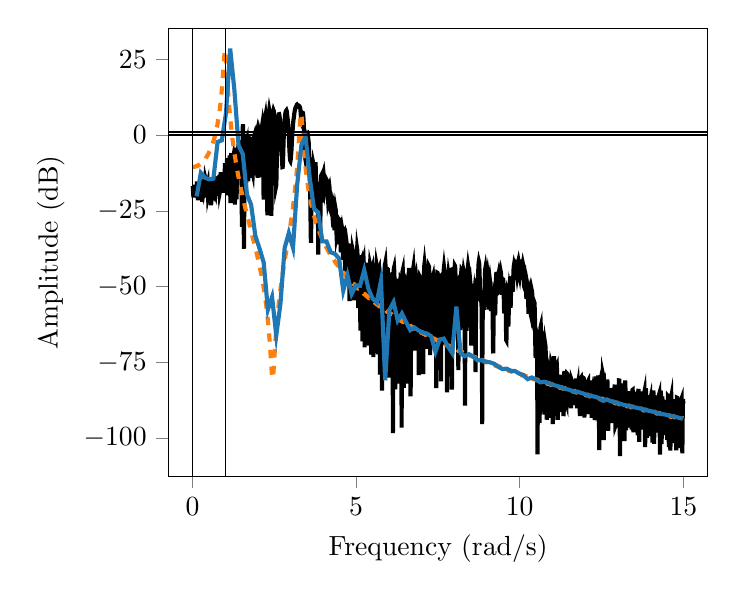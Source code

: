 % This file was created by matplotlib2tikz v0.6.13.
\begin{tikzpicture}

\definecolor{color1}{rgb}{0.122,0.467,0.706}
\definecolor{color0}{rgb}{1,0.498,0.055}

\begin{axis}[
xlabel={Frequency (rad/s)},
ylabel={Amplitude (dB)},
xmin=-0.742, xmax=15.748,
ymin=-112.64, ymax=35.212,
xtick={-5,0,5,10,15,20},
ytick={-125,-100,-75,-50,-25,0,25,50},
minor xtick={},
minor ytick={},
tick align=outside,
tick pos=left,
x grid style={white!69.02!black},
y grid style={white!69.02!black}
]
\addplot [line width=1.5pt, black, forget plot]
table {%
0.007 -16.81
0.014 -17.573
0.022 -19.271
0.029 -20.592
0.036 -19.576
0.043 -18.875
0.05 -18.331
0.058 -17.654
0.065 -16.41
0.072 -17.485
0.079 -17.488
0.086 -18.86
0.094 -18.866
0.101 -18.736
0.108 -20.214
0.115 -19.125
0.122 -17.834
0.13 -17.03
0.137 -15.356
0.144 -16.634
0.151 -18.755
0.158 -19.928
0.166 -21.515
0.173 -20.684
0.18 -17.365
0.187 -16.166
0.194 -16.052
0.202 -15.874
0.209 -17.056
0.216 -18.949
0.223 -19.25
0.23 -19.601
0.237 -20.481
0.245 -19.64
0.252 -17.48
0.259 -16.056
0.266 -15.758
0.273 -15.879
0.281 -17.414
0.288 -20.125
0.295 -22.025
0.302 -21.527
0.309 -20.136
0.317 -19.132
0.324 -17.85
0.331 -16.496
0.338 -16.112
0.345 -17.166
0.353 -18.02
0.36 -17.576
0.367 -16.986
0.374 -17.09
0.381 -17.165
0.389 -15.808
0.396 -14.419
0.403 -14.736
0.41 -16.195
0.417 -17.431
0.425 -18.496
0.432 -19.927
0.439 -20.585
0.446 -18.855
0.453 -16.395
0.461 -16.039
0.468 -18.138
0.475 -19.901
0.482 -19.515
0.489 -19.47
0.497 -21.019
0.504 -22.47
0.511 -21.027
0.518 -18.143
0.525 -17.022
0.533 -17.911
0.54 -18.666
0.547 -18.579
0.554 -19.349
0.561 -21.523
0.569 -23.217
0.576 -21.773
0.583 -18.372
0.59 -16.071
0.597 -16.183
0.605 -18.123
0.612 -19.651
0.619 -19.963
0.626 -19.695
0.633 -19.537
0.641 -19.713
0.648 -19.154
0.655 -17.423
0.662 -15.82
0.669 -15.399
0.677 -16.267
0.684 -17.93
0.691 -19.319
0.698 -19.56
0.705 -18.598
0.712 -17.048
0.72 -15.62
0.727 -14.758
0.734 -14.678
0.741 -15.775
0.748 -17.71
0.756 -19.03
0.763 -18.921
0.77 -17.712
0.777 -15.995
0.784 -14.596
0.792 -13.959
0.799 -13.891
0.806 -14.233
0.813 -14.777
0.82 -15.574
0.828 -17.173
0.835 -18.932
0.842 -18.556
0.849 -15.879
0.856 -13.311
0.864 -12.295
0.871 -13.128
0.878 -14.896
0.885 -16.017
0.892 -16.042
0.9 -15.714
0.907 -15.53
0.914 -15.475
0.921 -15.153
0.928 -14.401
0.936 -13.833
0.943 -13.592
0.95 -13.355
0.957 -13.995
0.964 -16.307
0.972 -19.07
0.979 -17.453
0.986 -12.089
0.993 -9.277
1.0 -11.755
1.008 -17.307
1.015 -14.966
1.022 -11.894
1.029 -11.672
1.036 -14.569
1.044 -17.625
1.051 -11.83
1.058 -7.583
1.065 -8.546
1.072 -13.945
1.08 -19.872
1.087 -15.069
1.094 -9.448
1.101 -8.569
1.108 -11.191
1.116 -16.149
1.123 -16.956
1.13 -9.906
1.137 -6.769
1.144 -9.09
1.151 -15.094
1.159 -22.467
1.166 -21.296
1.173 -12.202
1.18 -7.088
1.187 -5.978
1.195 -9.478
1.202 -17.114
1.209 -17.96
1.216 -12.173
1.223 -8.91
1.231 -8.398
1.238 -10.425
1.245 -15.202
1.252 -18.125
1.259 -11.54
1.267 -6.179
1.274 -5.552
1.281 -9.206
1.288 -16.026
1.295 -22.955
1.303 -20.145
1.31 -10.419
1.317 -4.879
1.324 -4.232
1.331 -7.584
1.339 -14.166
1.346 -21.181
1.353 -18.206
1.36 -11.93
1.367 -7.766
1.375 -5.326
1.382 -4.926
1.389 -7.565
1.396 -12.497
1.403 -12.108
1.411 -9.096
1.418 -9.458
1.425 -10.708
1.432 -9.095
1.439 -6.765
1.447 -6.808
1.454 -7.747
1.461 -4.622
1.468 -1.739
1.475 -3.169
1.483 -7.518
1.49 -9.938
1.497 -12.677
1.504 -20.829
1.511 -30.264
1.519 -22.262
1.526 -8.5
1.533 0.119
1.54 3.561
1.547 1.996
1.555 -4.982
1.562 -17.995
1.569 -32.83
1.576 -37.512
1.583 -17.701
1.591 -5.606
1.598 -0.169
1.605 0.341
1.612 -2.741
1.619 -8.088
1.626 -14.85
1.634 -19.001
1.641 -15.583
1.648 -9.684
1.655 -4.786
1.662 -2.278
1.67 -1.904
1.677 -3.013
1.684 -5.815
1.691 -10.708
1.698 -15.171
1.706 -14.626
1.713 -11.664
1.72 -8.021
1.727 -3.921
1.734 -1.026
1.742 -1.108
1.749 -4.662
1.756 -10.279
1.763 -14.081
1.77 -13.515
1.778 -10.237
1.785 -7.455
1.792 -5.158
1.799 -2.767
1.806 -1.538
1.814 -2.435
1.821 -5.381
1.828 -9.284
1.835 -12.298
1.842 -12.648
1.85 -10.741
1.857 -7.536
1.864 -3.597
1.871 -0.867
1.878 -0.614
1.886 -2.45
1.893 -5.157
1.9 -8.281
1.907 -11.734
1.914 -13.276
1.922 -10.764
1.929 -6.417
1.936 -3.061
1.943 -1.238
1.95 -0.128
1.958 0.283
1.965 -1.069
1.972 -4.646
1.979 -9.48
1.986 -13.393
1.994 -14.076
2.001 -10.482
2.008 -5.682
2.015 -2.444
2.022 -0.861
2.03 0.125
2.037 0.78
2.044 0.4
2.051 -1.233
2.058 -3.508
2.065 -6.283
2.073 -10.202
2.08 -13.913
2.087 -12.867
2.094 -8.492
2.101 -4.059
2.109 -0.613
2.116 1.414
2.123 2.394
2.13 3.143
2.137 3.659
2.145 2.876
2.152 -0.105
2.159 -5.516
2.166 -12.785
2.173 -20.32
2.181 -21.26
2.188 -12.416
2.195 -5.158
2.202 -0.76
2.209 2.115
2.217 4.377
2.224 5.95
2.231 6.363
2.238 5.529
2.245 3.952
2.253 2.268
2.26 0.284
2.267 -3.239
2.274 -9.831
2.281 -21.302
2.289 -26.463
2.296 -15.297
2.303 -7.569
2.31 -2.226
2.317 1.621
2.325 4.362
2.332 6.335
2.339 7.687
2.346 8.26
2.353 7.855
2.361 6.625
2.368 4.995
2.375 3.078
2.382 0.421
2.389 -3.573
2.397 -9.452
2.404 -18.316
2.411 -26.637
2.418 -17.406
2.425 -9.046
2.433 -3.973
2.44 -0.42
2.447 2.512
2.454 4.947
2.461 6.726
2.469 7.784
2.476 8.148
2.483 7.951
2.49 7.443
2.497 6.735
2.504 5.613
2.512 3.794
2.519 1.373
2.526 -1.262
2.533 -4.133
2.54 -7.876
2.548 -12.777
2.555 -16.882
2.562 -16.511
2.569 -13.015
2.576 -9.035
2.584 -5.081
2.591 -1.373
2.598 1.66
2.605 3.671
2.612 4.665
2.62 5.114
2.627 5.618
2.634 6.314
2.641 6.834
2.648 6.853
2.656 6.46
2.663 5.966
2.67 5.501
2.677 4.89
2.684 3.893
2.692 2.441
2.699 0.604
2.706 -1.436
2.713 -3.378
2.72 -5.005
2.728 -6.441
2.735 -7.956
2.742 -9.52
2.749 -10.602
2.756 -10.581
2.764 -9.299
2.771 -7.076
2.778 -4.436
2.785 -1.851
2.792 0.384
2.8 2.133
2.807 3.392
2.814 4.336
2.821 5.229
2.828 6.158
2.836 6.96
2.843 7.442
2.85 7.644
2.857 7.805
2.864 8.031
2.872 8.147
2.879 7.926
2.886 7.368
2.893 6.668
2.9 5.976
2.908 5.293
2.915 4.557
2.922 3.73
2.929 2.748
2.936 1.463
2.944 -0.225
2.951 -2.155
2.958 -3.969
2.965 -5.465
2.972 -6.701
2.979 -7.724
2.987 -8.399
2.994 -8.543
3.001 -8.147
3.008 -7.39
3.015 -6.448
3.023 -5.344
3.03 -4.025
3.037 -2.522
3.044 -1.005
3.051 0.323
3.059 1.431
3.066 2.468
3.073 3.51
3.08 4.421
3.087 5.071
3.095 5.57
3.102 6.136
3.109 6.797
3.116 7.409
3.123 7.869
3.131 8.22
3.138 8.547
3.145 8.862
3.152 9.1
3.159 9.223
3.167 9.305
3.174 9.466
3.181 9.725
3.188 9.963
3.195 10.035
3.203 9.929
3.21 9.789
3.217 9.756
3.224 9.8
3.231 9.755
3.239 9.587
3.246 9.462
3.253 9.491
3.26 9.565
3.267 9.508
3.275 9.324
3.282 9.14
3.289 8.953
3.296 8.549
3.303 7.707
3.311 6.447
3.318 5.082
3.325 4.109
3.332 3.923
3.339 4.483
3.347 5.372
3.354 6.229
3.361 6.909
3.368 7.313
3.375 7.269
3.383 6.67
3.39 5.634
3.397 4.346
3.404 2.801
3.411 0.85
3.418 -1.485
3.426 -3.899
3.433 -5.98
3.44 -7.359
3.447 -7.794
3.454 -7.279
3.462 -5.942
3.469 -4.056
3.476 -2.159
3.483 -0.783
3.49 -0.041
3.498 0.351
3.505 0.606
3.512 0.656
3.519 0.395
3.526 -0.174
3.534 -0.908
3.541 -1.526
3.548 -2.026
3.555 -3.079
3.562 -5.542
3.57 -9.453
3.577 -13.116
3.584 -14.717
3.591 -16.005
3.598 -19.406
3.606 -25.575
3.613 -32.792
3.62 -35.598
3.627 -31.036
3.634 -24.608
3.642 -20.413
3.649 -19.229
3.656 -20.398
3.663 -21.085
3.67 -17.797
3.678 -13.262
3.685 -10.389
3.692 -9.444
3.699 -9.809
3.706 -10.663
3.714 -11.468
3.721 -12.356
3.728 -13.434
3.735 -13.716
3.742 -12.142
3.75 -9.932
3.757 -8.98
3.764 -10.11
3.771 -13.322
3.778 -17.989
3.786 -22.112
3.793 -22.452
3.8 -19.614
3.807 -16.777
3.814 -15.435
3.822 -16.144
3.829 -19.505
3.836 -26.776
3.843 -39.451
3.85 -34.673
3.858 -24.25
3.865 -19.099
3.872 -17.335
3.879 -18.147
3.886 -21.333
3.893 -27.292
3.901 -34.104
3.908 -28.844
3.915 -20.576
3.922 -15.673
3.929 -13.453
3.937 -13.281
3.944 -14.857
3.951 -17.852
3.958 -21.135
3.965 -22.304
3.973 -20.354
3.98 -17.134
3.987 -14.316
3.994 -12.651
4.001 -12.383
4.009 -13.396
4.016 -15.23
4.023 -16.977
4.03 -17.565
4.037 -16.893
4.045 -15.867
4.052 -15.204
4.059 -15.122
4.066 -15.563
4.073 -16.305
4.081 -16.99
4.088 -17.201
4.095 -16.697
4.102 -15.751
4.109 -15.06
4.117 -15.232
4.124 -16.447
4.131 -18.422
4.138 -20.502
4.145 -21.721
4.153 -21.298
4.16 -19.662
4.167 -17.976
4.174 -16.927
4.181 -16.701
4.189 -17.418
4.196 -19.25
4.203 -22.051
4.21 -24.545
4.217 -24.773
4.225 -23.114
4.232 -21.41
4.239 -20.532
4.246 -20.623
4.253 -21.597
4.261 -23.231
4.268 -25.025
4.275 -26.089
4.282 -25.753
4.289 -24.465
4.297 -23.185
4.304 -22.538
4.311 -22.859
4.318 -24.37
4.325 -27.051
4.332 -30.089
4.34 -31.383
4.347 -29.789
4.354 -27.086
4.361 -25.008
4.368 -24.191
4.376 -24.695
4.383 -26.306
4.39 -28.691
4.397 -31.337
4.404 -33.114
4.412 -32.64
4.419 -30.463
4.426 -28.345
4.433 -27.216
4.44 -27.343
4.448 -28.802
4.455 -31.487
4.462 -34.587
4.469 -36.002
4.476 -34.5
4.484 -31.8
4.491 -29.533
4.498 -28.27
4.505 -28.223
4.512 -29.564
4.52 -32.411
4.527 -36.306
4.534 -38.724
4.541 -37.221
4.548 -34.439
4.556 -32.434
4.563 -31.248
4.57 -30.724
4.577 -31.179
4.584 -33.209
4.592 -37.101
4.599 -41.185
4.606 -40.548
4.613 -36.466
4.62 -33.269
4.628 -31.771
4.635 -31.661
4.642 -32.62
4.649 -34.693
4.656 -38.26
4.664 -43.07
4.671 -44.9
4.678 -41.058
4.685 -37.18
4.692 -35.214
4.7 -34.779
4.707 -35.36
4.714 -36.941
4.721 -40.128
4.728 -45.397
4.736 -49.178
4.743 -44.828
4.75 -39.376
4.757 -36.441
4.764 -35.833
4.772 -36.976
4.779 -39.413
4.786 -43.149
4.793 -48.784
4.8 -54.747
4.807 -50.968
4.815 -43.826
4.822 -39.679
4.829 -38.302
4.836 -39.074
4.843 -41.479
4.851 -45.127
4.858 -49.922
4.865 -54.346
4.872 -51.635
4.879 -44.83
4.887 -39.991
4.894 -37.849
4.901 -38.196
4.908 -40.758
4.915 -45.191
4.923 -50.752
4.93 -54.499
4.937 -51.729
4.944 -45.922
4.951 -41.26
4.959 -38.59
4.966 -37.969
4.973 -39.444
4.98 -43.103
4.987 -48.623
4.995 -53.312
5.002 -52.084
5.009 -47.141
5.016 -42.423
5.023 -39.116
5.031 -37.615
5.038 -38.137
5.045 -40.889
5.052 -46.191
5.059 -53.898
5.067 -57.047
5.074 -50.815
5.081 -45.267
5.088 -41.947
5.095 -40.362
5.103 -40.357
5.11 -42.187
5.117 -46.529
5.124 -54.698
5.131 -64.506
5.139 -56.534
5.146 -48.146
5.153 -43.523
5.16 -41.364
5.167 -41.156
5.175 -42.895
5.182 -47.024
5.189 -54.819
5.196 -68.065
5.203 -61.963
5.211 -50.94
5.218 -45.111
5.225 -42.39
5.232 -41.985
5.239 -43.723
5.246 -47.949
5.254 -55.962
5.261 -70.022
5.268 -63.514
5.275 -52.263
5.282 -46.287
5.29 -43.234
5.297 -42.293
5.304 -43.379
5.311 -46.957
5.318 -54.326
5.326 -67.631
5.333 -63.956
5.34 -52.76
5.347 -46.647
5.354 -43.353
5.362 -42.12
5.369 -42.86
5.376 -45.797
5.383 -51.642
5.39 -62.408
5.398 -69.498
5.405 -56.105
5.412 -48.225
5.419 -44.275
5.426 -42.798
5.434 -43.214
5.441 -45.537
5.448 -50.486
5.455 -60.092
5.462 -72.426
5.47 -59.668
5.477 -50.858
5.484 -46.294
5.491 -44.137
5.498 -43.859
5.506 -45.573
5.513 -49.911
5.52 -58.475
5.527 -73.29
5.534 -63.673
5.542 -52.883
5.549 -47.121
5.556 -44.178
5.563 -43.417
5.57 -44.819
5.578 -48.774
5.585 -56.353
5.592 -68.795
5.599 -65.226
5.606 -54.511
5.614 -48.205
5.621 -44.575
5.628 -43.007
5.635 -43.429
5.642 -45.987
5.65 -51.113
5.657 -60.02
5.664 -72.347
5.671 -62.91
5.678 -52.738
5.685 -47.124
5.693 -44.492
5.7 -44.269
5.707 -46.357
5.714 -51.034
5.721 -59.517
5.729 -79.02
5.736 -77.49
5.743 -59.559
5.75 -52.224
5.757 -49.09
5.765 -48.994
5.772 -51.666
5.779 -57.426
5.786 -68.592
5.793 -84.323
5.801 -62.983
5.808 -52.51
5.815 -47.156
5.822 -45.031
5.829 -45.487
5.837 -48.337
5.844 -53.985
5.851 -64.531
5.858 -76.446
5.865 -59.826
5.873 -50.134
5.88 -44.988
5.887 -42.587
5.894 -42.197
5.901 -43.478
5.909 -46.437
5.916 -51.704
5.923 -61.278
5.93 -73.141
5.937 -60.049
5.945 -50.926
5.952 -46.233
5.959 -44.214
5.966 -44.264
5.973 -46.339
5.981 -50.962
5.988 -59.951
5.995 -79.982
6.002 -67.98
6.009 -56.177
6.017 -51.058
6.024 -49.251
6.031 -49.805
6.038 -52.636
6.045 -58.61
6.053 -71.104
6.06 -77.975
6.067 -60.741
6.074 -52.366
6.081 -47.977
6.089 -45.988
6.096 -45.913
6.103 -47.889
6.11 -52.836
6.117 -64.078
6.125 -98.329
6.132 -61.092
6.139 -50.998
6.146 -46.196
6.153 -44.033
6.16 -43.73
6.168 -45.171
6.175 -48.683
6.182 -55.209
6.189 -67.641
6.196 -83.922
6.204 -64.634
6.211 -55.535
6.218 -50.603
6.225 -48.021
6.232 -47.438
6.24 -48.999
6.247 -53.142
6.254 -60.44
6.261 -66.939
6.268 -60.941
6.276 -54.064
6.283 -50.323
6.29 -49.291
6.297 -50.845
6.304 -55.424
6.312 -64.76
6.319 -82.004
6.326 -68.561
6.333 -57.817
6.34 -52.164
6.348 -49.054
6.355 -47.677
6.362 -47.837
6.369 -49.719
6.376 -54.055
6.384 -63.276
6.391 -96.528
6.398 -66.254
6.405 -53.563
6.412 -47.597
6.42 -44.897
6.427 -44.569
6.434 -46.486
6.441 -51.145
6.448 -60.401
6.456 -83.436
6.463 -70.563
6.47 -58.137
6.477 -52.843
6.484 -50.579
6.492 -50.187
6.499 -51.331
6.506 -54.203
6.513 -59.669
6.52 -69.46
6.528 -72.885
6.535 -60.659
6.542 -52.751
6.549 -48.343
6.556 -46.507
6.564 -47.123
6.571 -50.701
6.578 -59.108
6.585 -81.981
6.592 -66.817
6.599 -53.712
6.607 -47.662
6.614 -44.742
6.621 -43.882
6.628 -44.706
6.635 -47.087
6.643 -51.026
6.65 -56.794
6.657 -65.763
6.664 -86.228
6.671 -80.155
6.679 -63.683
6.686 -56.824
6.693 -54.056
6.7 -54.088
6.707 -56.16
6.715 -58.277
6.722 -56.312
6.729 -51.193
6.736 -46.79
6.743 -44.267
6.751 -43.692
6.758 -45.006
6.765 -48.281
6.772 -53.94
6.779 -62.958
6.787 -71.106
6.794 -63.167
6.801 -55.591
6.808 -51.135
6.815 -48.539
6.823 -47.118
6.83 -46.719
6.837 -47.581
6.844 -50.127
6.851 -54.581
6.859 -59.296
6.866 -58.661
6.873 -54.058
6.88 -50.466
6.887 -48.958
6.895 -49.766
6.902 -53.467
6.909 -61.738
6.916 -79.206
6.923 -69.038
6.931 -57.267
6.938 -51.343
6.945 -48.164
6.952 -46.789
6.959 -46.939
6.967 -48.584
6.974 -51.813
6.981 -56.764
6.988 -62.69
6.995 -63.893
7.003 -58.492
7.01 -53.53
7.017 -50.9
7.024 -50.666
7.031 -53.027
7.039 -59.009
7.046 -73.23
7.053 -78.872
7.06 -59.141
7.067 -50.437
7.074 -45.702
7.082 -43.298
7.089 -42.612
7.096 -43.384
7.103 -45.575
7.11 -49.374
7.118 -55.236
7.125 -63.531
7.132 -69.49
7.139 -64.996
7.146 -60.208
7.154 -58.37
7.161 -59.423
7.168 -63.659
7.175 -70.543
7.182 -68.23
7.19 -58.531
7.197 -51.517
7.204 -47.008
7.211 -44.332
7.218 -43.147
7.226 -43.317
7.233 -44.867
7.24 -48.036
7.247 -53.443
7.254 -62.437
7.262 -72.61
7.269 -64.634
7.276 -56.938
7.283 -53.353
7.29 -52.693
7.298 -54.604
7.305 -59.315
7.312 -66.276
7.319 -65.872
7.326 -57.858
7.334 -51.917
7.341 -48.436
7.348 -46.761
7.355 -46.479
7.362 -47.418
7.37 -49.606
7.377 -53.184
7.384 -57.918
7.391 -61.17
7.398 -58.922
7.406 -54.488
7.413 -51.277
7.42 -49.948
7.427 -50.703
7.434 -54.087
7.442 -61.871
7.449 -83.495
7.456 -72.167
7.463 -57.283
7.47 -50.48
7.478 -46.957
7.485 -45.463
7.492 -45.515
7.499 -46.875
7.506 -49.295
7.513 -52.143
7.521 -53.928
7.528 -53.263
7.535 -50.992
7.542 -48.762
7.549 -47.41
7.557 -47.285
7.564 -48.702
7.571 -52.221
7.578 -59.141
7.585 -74.058
7.593 -81.259
7.6 -62.702
7.607 -55.022
7.614 -51.27
7.621 -49.833
7.629 -50.147
7.636 -51.824
7.643 -53.971
7.65 -54.595
7.657 -52.465
7.665 -49.126
7.672 -46.206
7.679 -44.306
7.686 -43.612
7.693 -44.244
7.701 -46.379
7.708 -50.342
7.715 -56.704
7.722 -65.662
7.729 -69.142
7.737 -62.685
7.744 -57.921
7.751 -56.068
7.758 -56.803
7.765 -60.427
7.773 -68.575
7.78 -84.843
7.787 -71.953
7.794 -59.958
7.801 -53.244
7.809 -49.129
7.816 -46.764
7.823 -45.873
7.83 -46.344
7.837 -47.986
7.845 -50.19
7.852 -51.526
7.859 -50.62
7.866 -48.199
7.873 -45.894
7.881 -44.572
7.888 -44.539
7.895 -45.95
7.902 -49.032
7.909 -54.333
7.917 -63.42
7.924 -83.943
7.931 -82.917
7.938 -66.679
7.945 -60.659
7.953 -58.388
7.96 -58.589
7.967 -60.723
7.974 -63.103
7.981 -61.42
7.988 -55.948
7.996 -50.66
8.003 -46.74
8.01 -44.226
8.017 -43.051
8.024 -43.184
8.032 -44.602
8.039 -47.221
8.046 -50.689
8.053 -53.831
8.06 -54.548
8.068 -52.658
8.075 -50.273
8.082 -48.769
8.089 -48.615
8.096 -50.063
8.104 -53.507
8.111 -59.853
8.118 -71.215
8.125 -77.514
8.132 -65.018
8.14 -57.884
8.147 -54.54
8.154 -53.845
8.161 -55.517
8.168 -59.502
8.176 -64.284
8.183 -63.204
8.19 -56.934
8.197 -51.471
8.204 -47.73
8.212 -45.466
8.219 -44.461
8.226 -44.578
8.233 -45.684
8.24 -47.518
8.248 -49.435
8.255 -50.294
8.262 -49.398
8.269 -47.503
8.276 -45.793
8.284 -44.965
8.291 -45.366
8.298 -47.268
8.305 -51.055
8.312 -57.535
8.32 -69.048
8.327 -89.284
8.334 -72.169
8.341 -63.174
8.348 -59.489
8.356 -58.852
8.363 -60.588
8.37 -63.785
8.377 -64.605
8.384 -59.803
8.392 -53.783
8.399 -49.044
8.406 -45.786
8.413 -43.869
8.42 -43.193
8.427 -43.703
8.435 -45.324
8.442 -47.809
8.449 -50.423
8.456 -51.813
8.463 -51.252
8.471 -49.71
8.478 -48.429
8.485 -48.057
8.492 -48.92
8.499 -51.328
8.507 -55.753
8.514 -62.777
8.521 -69.453
8.528 -64.497
8.535 -57.148
8.543 -52.411
8.55 -49.871
8.557 -49.12
8.564 -49.981
8.571 -52.325
8.579 -55.638
8.586 -58.111
8.593 -57.493
8.6 -54.961
8.607 -52.818
8.615 -51.952
8.622 -52.628
8.629 -55.15
8.636 -60.238
8.643 -69.571
8.651 -78.211
8.658 -66.194
8.665 -57.315
8.672 -52.126
8.679 -49.181
8.687 -47.836
8.694 -47.721
8.701 -48.439
8.708 -49.28
8.715 -49.21
8.723 -47.75
8.73 -45.574
8.737 -43.583
8.744 -42.249
8.751 -41.732
8.759 -42.091
8.766 -43.364
8.773 -45.573
8.78 -48.607
8.787 -51.938
8.795 -54.267
8.802 -54.438
8.809 -53.262
8.816 -52.324
8.823 -52.561
8.831 -54.538
8.838 -59.07
8.845 -68.413
8.852 -95.385
8.859 -74.097
8.866 -61.9
8.874 -56.459
8.881 -54.134
8.888 -53.819
8.895 -54.941
8.902 -56.756
8.91 -57.612
8.917 -55.754
8.924 -52.063
8.931 -48.452
8.938 -45.775
8.946 -44.222
8.953 -43.78
8.96 -44.375
8.967 -45.876
8.974 -47.981
8.982 -49.943
8.989 -50.561
8.996 -49.392
9.003 -47.471
9.01 -45.951
9.018 -45.389
9.025 -45.982
9.032 -47.803
9.039 -50.827
9.046 -54.644
9.054 -57.552
9.061 -56.988
9.068 -53.865
9.075 -50.778
9.082 -48.774
9.09 -48.072
9.097 -48.708
9.104 -50.676
9.111 -53.79
9.118 -57.054
9.126 -58.072
9.133 -56.086
9.14 -53.487
9.147 -51.892
9.154 -51.745
9.162 -53.199
9.169 -56.498
9.176 -62.13
9.183 -70.082
9.19 -72.041
9.198 -64.514
9.205 -58.502
9.212 -55.064
9.219 -53.693
9.226 -54.078
9.234 -55.938
9.241 -58.475
9.248 -59.432
9.255 -56.946
9.262 -52.91
9.27 -49.386
9.277 -46.987
9.284 -45.793
9.291 -45.785
9.298 -46.901
9.306 -48.908
9.313 -51.087
9.32 -52.093
9.327 -51.156
9.334 -49.158
9.341 -47.259
9.349 -46.021
9.356 -45.637
9.363 -46.181
9.37 -47.624
9.377 -49.651
9.385 -51.29
9.392 -51.195
9.399 -49.404
9.406 -47.278
9.413 -45.766
9.421 -45.186
9.428 -45.59
9.435 -46.939
9.442 -49.058
9.449 -51.377
9.457 -52.683
9.464 -52.044
9.471 -50.212
9.478 -48.491
9.485 -47.557
9.493 -47.62
9.5 -48.741
9.507 -50.943
9.514 -54.114
9.521 -57.463
9.529 -58.792
9.536 -56.975
9.543 -54.253
9.55 -52.474
9.557 -52.204
9.565 -53.605
9.572 -56.825
9.579 -61.96
9.586 -67.673
9.593 -67.806
9.601 -62.626
9.608 -58.088
9.615 -55.351
9.622 -54.309
9.629 -54.864
9.637 -56.989
9.644 -60.379
9.651 -63.161
9.658 -61.797
9.665 -57.553
9.673 -53.733
9.68 -51.306
9.687 -50.335
9.694 -50.761
9.701 -52.468
9.709 -55.016
9.716 -56.969
9.723 -56.304
9.73 -53.474
9.737 -50.513
9.745 -48.416
9.752 -47.393
9.759 -47.411
9.766 -48.337
9.773 -49.84
9.78 -51.146
9.788 -51.12
9.795 -49.423
9.802 -47.001
9.809 -44.851
9.816 -43.441
9.824 -42.913
9.831 -43.255
9.838 -44.319
9.845 -45.722
9.852 -46.749
9.86 -46.678
9.867 -45.536
9.874 -44.037
9.881 -42.826
9.888 -42.218
9.896 -42.314
9.903 -43.086
9.91 -44.363
9.917 -45.701
9.924 -46.359
9.932 -45.797
9.939 -44.332
9.946 -42.77
9.953 -41.705
9.96 -41.393
9.968 -41.879
9.975 -43.066
9.982 -44.655
9.989 -46.036
9.996 -46.434
10.004 -45.603
10.011 -44.136
10.018 -42.785
10.025 -41.995
10.032 -41.938
10.04 -42.621
10.047 -43.909
10.054 -45.452
10.061 -46.601
10.068 -46.669
10.076 -45.629
10.083 -44.166
10.09 -42.987
10.097 -42.493
10.104 -42.853
10.112 -44.086
10.119 -46.042
10.126 -48.271
10.133 -49.907
10.14 -50.126
10.148 -49.087
10.155 -47.691
10.162 -46.661
10.169 -46.351
10.176 -46.912
10.184 -48.381
10.191 -50.602
10.198 -52.934
10.205 -54.086
10.212 -53.301
10.22 -51.522
10.227 -50.006
10.234 -49.358
10.241 -49.774
10.248 -51.294
10.255 -53.833
10.263 -56.887
10.27 -58.958
10.277 -58.373
10.284 -55.965
10.291 -53.591
10.299 -52.097
10.306 -51.682
10.313 -52.367
10.32 -54.106
10.327 -56.642
10.335 -59.014
10.342 -59.356
10.349 -57.207
10.356 -54.394
10.363 -52.308
10.371 -51.4
10.378 -51.751
10.385 -53.347
10.392 -56.102
10.399 -59.658
10.407 -62.783
10.414 -63.322
10.421 -61.13
10.428 -58.301
10.435 -56.147
10.443 -55.093
10.45 -55.306
10.457 -56.944
10.464 -60.217
10.471 -65.302
10.479 -71.357
10.486 -73.474
10.493 -69.967
10.5 -66.478
10.507 -64.855
10.515 -65.196
10.522 -67.607
10.529 -72.65
10.536 -82.244
10.543 -105.301
10.551 -90.311
10.558 -78.199
10.565 -72.723
10.572 -70.305
10.579 -70.012
10.587 -71.758
10.594 -76.184
10.601 -85.307
10.608 -94.953
10.615 -80.5
10.623 -70.982
10.63 -65.774
10.637 -63.295
10.644 -62.983
10.651 -64.705
10.659 -68.641
10.666 -75.407
10.673 -85.651
10.68 -88.286
10.687 -79.035
10.694 -72.399
10.702 -68.223
10.709 -65.759
10.716 -64.807
10.723 -65.463
10.73 -68.05
10.738 -73.265
10.745 -82.592
10.752 -92.202
10.759 -82.379
10.766 -74.554
10.774 -70.624
10.781 -69.21
10.788 -69.716
10.795 -71.901
10.802 -75.679
10.81 -81.006
10.817 -87.683
10.824 -93.88
10.831 -93.16
10.838 -86.932
10.846 -81.346
10.853 -77.667
10.86 -75.974
10.867 -76.317
10.874 -78.769
10.882 -82.859
10.889 -85.417
10.896 -83.067
10.903 -79.851
10.91 -78.831
10.918 -80.777
10.925 -86.238
10.932 -93.274
10.939 -89.13
10.946 -81.575
10.954 -77.211
10.961 -75.5
10.968 -75.771
10.975 -77.396
10.982 -79.573
10.99 -81.695
10.997 -84.247
11.004 -88.711
11.011 -95.367
11.018 -92.812
11.026 -83.401
11.033 -77.093
11.04 -73.8
11.047 -72.971
11.054 -74.445
11.062 -78.383
11.069 -85.094
11.076 -92.651
11.083 -92.029
11.09 -87.483
11.098 -84.728
11.105 -82.91
11.112 -80.722
11.119 -78.269
11.126 -76.536
11.134 -76.301
11.141 -78.08
11.148 -82.424
11.155 -89.631
11.162 -93.96
11.169 -88.089
11.177 -82.812
11.184 -80.512
11.191 -80.546
11.198 -81.871
11.205 -82.632
11.213 -81.495
11.22 -79.725
11.227 -79.11
11.234 -80.605
11.241 -84.761
11.249 -90.715
11.256 -90.71
11.263 -84.948
11.27 -81.159
11.277 -80.177
11.285 -81.283
11.292 -82.815
11.299 -82.468
11.306 -80.663
11.313 -79.751
11.321 -81.116
11.328 -85.555
11.335 -92.682
11.342 -92.201
11.349 -84.528
11.357 -79.634
11.364 -77.834
11.371 -78.55
11.378 -81.158
11.385 -84.138
11.393 -85.033
11.4 -84.109
11.407 -83.864
11.414 -85.468
11.421 -88.235
11.429 -88.535
11.436 -84.753
11.443 -80.82
11.45 -78.724
11.457 -78.803
11.465 -81.152
11.472 -85.549
11.479 -89.351
11.486 -87.717
11.493 -84.139
11.501 -82.468
11.508 -83.149
11.515 -85.24
11.522 -85.936
11.529 -83.609
11.537 -81.035
11.544 -80.339
11.551 -82.146
11.558 -86.373
11.565 -90.13
11.573 -87.652
11.58 -83.203
11.587 -80.876
11.594 -81.095
11.601 -83.636
11.608 -87.326
11.616 -88.161
11.623 -84.902
11.63 -81.909
11.637 -81.144
11.644 -82.888
11.652 -86.524
11.659 -88.502
11.666 -85.698
11.673 -82.493
11.68 -81.627
11.688 -83.473
11.695 -87.296
11.702 -89.053
11.709 -85.613
11.716 -81.847
11.724 -80.292
11.731 -81.273
11.738 -84.778
11.745 -89.569
11.752 -90.095
11.76 -85.957
11.767 -82.951
11.774 -82.491
11.781 -84.2
11.788 -86.299
11.796 -85.716
11.803 -83.113
11.81 -81.461
11.817 -82.003
11.824 -85.107
11.832 -90.36
11.839 -92.702
11.846 -87.83
11.853 -82.879
11.86 -80.341
11.868 -80.202
11.875 -82.302
11.882 -86.01
11.889 -88.507
11.896 -87.044
11.904 -84.893
11.911 -84.845
11.918 -87.242
11.925 -89.753
11.932 -87.401
11.94 -82.825
11.947 -80.137
11.954 -80.189
11.961 -83.2
11.968 -89.078
11.976 -93.184
11.983 -88.747
11.99 -84.008
11.997 -82.125
12.004 -82.872
12.012 -85.532
12.019 -87.881
12.026 -86.83
12.033 -84.124
12.04 -82.834
12.047 -84.057
12.055 -87.973
12.062 -92.079
12.069 -89.434
12.076 -84.198
12.083 -81.278
12.091 -81.109
12.098 -83.488
12.105 -87.659
12.112 -90.249
12.119 -88.115
12.127 -85.186
12.134 -84.221
12.141 -85.618
12.148 -88.54
12.155 -89.338
12.163 -85.858
12.17 -82.284
12.177 -80.971
12.184 -82.461
12.191 -87.045
12.199 -93.287
12.206 -92.36
12.213 -86.69
12.22 -83.413
12.227 -82.889
12.235 -84.447
12.242 -86.725
12.249 -87.3
12.256 -85.663
12.263 -84.159
12.271 -84.498
12.278 -87.491
12.285 -92.963
12.292 -94.024
12.299 -87.249
12.307 -81.916
12.314 -79.665
12.321 -80.259
12.328 -83.573
12.335 -88.994
12.343 -92.349
12.35 -90.051
12.357 -87.678
12.364 -87.803
12.371 -89.567
12.379 -89.193
12.386 -85.083
12.393 -81.108
12.4 -79.283
12.407 -80.114
12.415 -84.219
12.422 -93.221
12.429 -103.884
12.436 -92.77
12.443 -85.05
12.451 -81.85
12.458 -81.478
12.465 -82.894
12.472 -84.825
12.479 -85.905
12.487 -86.295
12.494 -87.599
12.501 -91.187
12.508 -96.244
12.515 -93.93
12.522 -86.349
12.53 -81.114
12.537 -78.772
12.544 -79.146
12.551 -82.498
12.558 -89.825
12.566 -100.623
12.573 -95.527
12.58 -87.51
12.587 -84.031
12.594 -83.621
12.602 -84.978
12.609 -86.235
12.616 -85.892
12.623 -85.065
12.63 -85.706
12.638 -88.964
12.645 -94.62
12.652 -95.126
12.659 -88.168
12.666 -82.917
12.674 -80.687
12.681 -81.305
12.688 -84.964
12.695 -92.067
12.702 -97.559
12.71 -91.506
12.717 -85.975
12.724 -83.966
12.731 -84.888
12.738 -87.784
12.746 -89.789
12.753 -87.989
12.76 -85.268
12.767 -84.453
12.774 -86.365
12.782 -91.062
12.789 -94.999
12.796 -91.079
12.803 -85.872
12.81 -83.476
12.818 -84.084
12.825 -87.494
12.832 -91.869
12.839 -91.147
12.846 -86.872
12.854 -84.482
12.861 -85.117
12.868 -88.925
12.875 -94.418
12.882 -93.314
12.89 -87.262
12.897 -83.358
12.904 -82.327
12.911 -84.101
12.918 -88.909
12.926 -95.846
12.933 -95.631
12.94 -89.241
12.947 -85.3
12.954 -84.332
12.961 -85.691
12.969 -88.011
12.976 -88.743
12.983 -87.491
12.99 -86.908
12.997 -88.838
13.005 -93.754
13.012 -96.528
13.019 -90.101
13.026 -83.958
13.033 -80.956
13.041 -80.97
13.048 -84.269
13.055 -92.293
13.062 -105.919
13.069 -95.778
13.077 -86.435
13.084 -82.484
13.091 -81.931
13.098 -84.02
13.105 -88.01
13.113 -91.572
13.12 -91.715
13.127 -90.481
13.134 -90.571
13.141 -91.745
13.149 -91.181
13.156 -87.707
13.163 -84.266
13.17 -82.801
13.177 -84.066
13.185 -89.047
13.192 -99.751
13.199 -100.934
13.206 -88.982
13.213 -82.925
13.221 -80.97
13.228 -82.323
13.235 -87.097
13.242 -95.159
13.249 -97.391
13.257 -90.852
13.264 -86.935
13.271 -86.396
13.278 -88.41
13.285 -91.07
13.293 -90.803
13.3 -88.098
13.307 -86.383
13.314 -87.044
13.321 -90.327
13.329 -94.633
13.336 -93.603
13.343 -88.506
13.35 -85.123
13.357 -84.557
13.365 -86.957
13.372 -92.289
13.379 -96.51
13.386 -92.09
13.393 -86.925
13.401 -84.868
13.408 -86.096
13.415 -90.806
13.422 -97.158
13.429 -94.263
13.436 -87.569
13.444 -84.123
13.451 -84.061
13.458 -87.383
13.465 -94.125
13.472 -98.025
13.48 -91.843
13.487 -86.855
13.494 -85.294
13.501 -86.726
13.508 -90.471
13.516 -93.611
13.523 -91.902
13.53 -88.726
13.537 -87.6
13.544 -89.195
13.552 -92.919
13.559 -94.545
13.566 -90.516
13.573 -86.32
13.58 -84.701
13.588 -86.149
13.595 -91.227
13.602 -99.035
13.609 -96.158
13.616 -88.287
13.624 -84.231
13.631 -83.761
13.638 -86.837
13.645 -94.152
13.652 -101.168
13.66 -93.503
13.667 -86.973
13.674 -84.599
13.681 -85.655
13.688 -89.883
13.696 -95.615
13.703 -95.171
13.71 -90.269
13.717 -87.513
13.724 -87.631
13.732 -90.062
13.739 -92.759
13.746 -92.046
13.753 -89.134
13.76 -87.524
13.768 -88.484
13.775 -92.353
13.782 -97.191
13.789 -94.737
13.796 -88.626
13.804 -85.061
13.811 -84.684
13.818 -87.816
13.825 -95.559
13.832 -102.968
13.84 -93.344
13.847 -86.2
13.854 -83.498
13.861 -84.378
13.868 -88.992
13.875 -97.729
13.883 -99.872
13.89 -91.538
13.897 -86.799
13.904 -85.843
13.911 -88.076
13.919 -92.844
13.926 -96.127
13.933 -93.1
13.94 -89.479
13.947 -88.44
13.955 -90.077
13.962 -93.173
13.969 -93.718
13.976 -90.414
13.983 -87.54
13.991 -87.135
13.998 -89.81
14.005 -95.796
14.012 -99.365
14.019 -92.664
14.027 -86.848
14.034 -84.567
14.041 -85.728
14.048 -90.952
14.055 -101.466
14.063 -100.542
14.07 -90.191
14.077 -85.203
14.084 -84.283
14.091 -87.024
14.099 -93.989
14.106 -101.83
14.113 -95.146
14.12 -88.431
14.127 -85.924
14.135 -86.876
14.142 -90.944
14.149 -96.436
14.156 -96.171
14.163 -91.486
14.171 -88.744
14.178 -88.851
14.185 -91.458
14.192 -94.751
14.199 -94.238
14.207 -90.713
14.214 -88.519
14.221 -89.109
14.228 -92.883
14.235 -98.151
14.243 -95.769
14.25 -89.293
14.257 -85.639
14.264 -85.378
14.271 -88.845
14.279 -97.469
14.286 -105.437
14.293 -94.066
14.3 -86.874
14.307 -84.321
14.315 -85.429
14.322 -90.505
14.329 -100.566
14.336 -101.943
14.343 -92.131
14.35 -87.177
14.358 -86.232
14.365 -88.677
14.372 -94.225
14.379 -98.642
14.386 -94.471
14.394 -89.68
14.401 -87.994
14.408 -89.457
14.415 -93.674
14.422 -97.26
14.43 -94.251
14.437 -89.873
14.444 -88.126
14.451 -89.512
14.458 -94.069
14.466 -98.953
14.473 -95.559
14.48 -89.96
14.487 -87.41
14.494 -88.326
14.502 -93.086
14.509 -100.557
14.516 -97.504
14.523 -89.891
14.53 -86.201
14.538 -86.309
14.545 -90.398
14.552 -99.482
14.559 -102.931
14.566 -92.755
14.574 -86.983
14.581 -85.348
14.588 -87.289
14.595 -93.417
14.602 -104.086
14.61 -100.168
14.617 -90.953
14.624 -86.748
14.631 -86.341
14.638 -89.422
14.646 -96.213
14.653 -101.607
14.66 -95.462
14.667 -89.963
14.674 -88.205
14.682 -89.783
14.689 -94.082
14.696 -97.204
14.703 -93.972
14.71 -90.117
14.718 -89.135
14.725 -91.546
14.732 -97.175
14.739 -99.871
14.746 -93.758
14.754 -88.723
14.761 -87.128
14.768 -89.029
14.775 -95.085
14.782 -104.036
14.789 -98.475
14.797 -90.316
14.804 -86.651
14.811 -86.689
14.818 -90.435
14.825 -98.586
14.833 -103.263
14.84 -94.414
14.847 -88.624
14.854 -86.952
14.861 -88.929
14.869 -94.926
14.876 -102.555
14.883 -97.258
14.89 -90.234
14.897 -87.406
14.905 -88.431
14.912 -93.71
14.919 -103.229
14.926 -100.122
14.933 -91.205
14.941 -87.055
14.948 -86.844
14.955 -90.504
14.962 -99.013
14.969 -104.97
14.977 -95.182
14.984 -88.962
14.991 -87.044
14.998 -88.637
};
\addplot [line width=1.5pt, color0, dashed, forget plot]
table {%
0.007 -10.53
0.014 -10.521
0.022 -10.522
0.029 -10.524
0.036 -10.501
0.043 -10.502
0.05 -10.495
0.058 -10.466
0.065 -10.474
0.072 -10.437
0.079 -10.434
0.086 -10.41
0.094 -10.385
0.101 -10.375
0.108 -10.331
0.115 -10.33
0.122 -10.273
0.13 -10.276
0.137 -10.211
0.144 -10.213
0.151 -10.142
0.158 -10.142
0.166 -10.067
0.173 -10.065
0.18 -9.984
0.187 -9.979
0.194 -9.896
0.202 -9.884
0.209 -9.802
0.216 -9.779
0.223 -9.705
0.23 -9.662
0.237 -9.604
0.245 -9.534
0.252 -9.496
0.259 -9.399
0.266 -9.376
0.273 -9.262
0.281 -9.239
0.288 -9.129
0.295 -9.081
0.302 -8.998
0.309 -8.906
0.317 -8.859
0.324 -8.73
0.331 -8.697
0.338 -8.564
0.345 -8.504
0.353 -8.408
0.36 -8.291
0.367 -8.238
0.374 -8.085
0.381 -8.031
0.389 -7.899
0.396 -7.789
0.403 -7.712
0.41 -7.546
0.417 -7.486
0.425 -7.331
0.432 -7.213
0.439 -7.12
0.446 -6.937
0.453 -6.863
0.461 -6.696
0.468 -6.553
0.475 -6.455
0.482 -6.251
0.489 -6.153
0.497 -5.987
0.504 -5.804
0.511 -5.703
0.518 -5.483
0.525 -5.342
0.533 -5.192
0.54 -4.961
0.547 -4.842
0.554 -4.63
0.561 -4.421
0.569 -4.286
0.576 -4.028
0.583 -3.85
0.59 -3.67
0.597 -3.394
0.605 -3.231
0.612 -2.995
0.619 -2.723
0.626 -2.553
0.633 -2.266
0.641 -2.007
0.648 -1.808
0.655 -1.482
0.662 -1.233
0.669 -0.993
0.677 -0.639
0.684 -0.39
0.691 -0.101
0.698 0.273
0.705 0.532
0.712 0.872
0.72 1.263
0.727 1.546
0.734 1.935
0.741 2.348
0.748 2.663
0.756 3.103
0.763 3.541
0.77 3.898
0.777 4.39
0.784 4.864
0.792 5.27
0.799 5.817
0.806 6.338
0.813 6.802
0.82 7.413
0.828 7.994
0.835 8.525
0.842 9.209
0.849 9.867
0.856 10.479
0.864 11.248
0.871 12.004
0.878 12.712
0.885 13.582
0.892 14.457
0.9 15.281
0.907 16.269
0.914 17.284
0.921 18.238
0.928 19.348
0.936 20.503
0.943 21.572
0.95 22.755
0.957 23.967
0.964 25.011
0.972 26.04
0.979 26.983
0.986 27.573
0.993 27.907
1.0 27.995
1.008 27.611
1.015 26.896
1.022 26.038
1.029 24.898
1.036 23.585
1.044 22.335
1.051 21.017
1.058 19.609
1.065 18.342
1.072 17.121
1.08 15.816
1.087 14.635
1.094 13.567
1.101 12.416
1.108 11.327
1.116 10.392
1.123 9.4
1.13 8.393
1.137 7.55
1.144 6.705
1.151 5.781
1.159 4.988
1.166 4.265
1.173 3.436
1.18 2.667
1.187 2.028
1.195 1.307
1.202 0.558
1.209 -0.044
1.216 -0.656
1.223 -1.366
1.231 -1.969
1.238 -2.495
1.245 -3.134
1.252 -3.754
1.259 -4.238
1.267 -4.783
1.274 -5.403
1.281 -5.895
1.288 -6.35
1.295 -6.927
1.303 -7.456
1.31 -7.865
1.317 -8.358
1.324 -8.911
1.331 -9.332
1.339 -9.735
1.346 -10.261
1.353 -10.732
1.36 -11.088
1.367 -11.534
1.375 -12.041
1.382 -12.418
1.389 -12.775
1.396 -13.257
1.403 -13.696
1.411 -14.015
1.418 -14.412
1.425 -14.888
1.432 -15.246
1.439 -15.558
1.447 -15.997
1.454 -16.425
1.461 -16.722
1.468 -17.066
1.475 -17.517
1.483 -17.877
1.49 -18.152
1.497 -18.539
1.504 -18.967
1.511 -19.265
1.519 -19.555
1.526 -19.971
1.533 -20.352
1.54 -20.61
1.547 -20.934
1.555 -21.356
1.562 -21.682
1.569 -21.929
1.576 -22.29
1.583 -22.694
1.591 -22.971
1.598 -23.231
1.605 -23.618
1.612 -23.989
1.619 -24.233
1.626 -24.518
1.634 -24.919
1.641 -25.25
1.648 -25.478
1.655 -25.793
1.662 -26.191
1.67 -26.485
1.677 -26.712
1.684 -27.054
1.691 -27.44
1.698 -27.704
1.706 -27.939
1.713 -28.302
1.72 -28.671
1.727 -28.912
1.734 -29.163
1.742 -29.54
1.749 -29.889
1.756 -30.115
1.763 -30.384
1.77 -30.77
1.778 -31.1
1.785 -31.319
1.792 -31.605
1.799 -31.996
1.806 -32.311
1.814 -32.528
1.821 -32.829
1.828 -33.222
1.835 -33.526
1.842 -33.744
1.85 -34.059
1.857 -34.454
1.864 -34.751
1.871 -34.974
1.878 -35.299
1.886 -35.697
1.893 -35.992
1.9 -36.219
1.907 -36.554
1.914 -36.956
1.922 -37.254
1.929 -37.487
1.936 -37.828
1.943 -38.237
1.95 -38.542
1.958 -38.782
1.965 -39.129
1.972 -39.546
1.979 -39.864
1.986 -40.112
1.994 -40.463
2.001 -40.891
2.008 -41.226
2.015 -41.485
2.022 -41.838
2.03 -42.279
2.037 -42.637
2.044 -42.91
2.051 -43.265
2.058 -43.72
2.065 -44.107
2.073 -44.398
2.08 -44.756
2.087 -45.225
2.094 -45.646
2.101 -45.963
2.109 -46.325
2.116 -46.808
2.123 -47.269
2.13 -47.62
2.137 -47.99
2.145 -48.487
2.152 -48.993
2.159 -49.39
2.166 -49.776
2.173 -50.285
2.181 -50.839
2.188 -51.295
2.195 -51.709
2.202 -52.233
2.209 -52.837
2.217 -53.367
2.224 -53.827
2.231 -54.372
2.238 -55.027
2.245 -55.644
2.253 -56.175
2.26 -56.755
2.267 -57.464
2.274 -58.183
2.281 -58.815
2.289 -59.454
2.296 -60.225
2.303 -61.059
2.31 -61.827
2.317 -62.565
2.325 -63.416
2.332 -64.379
2.339 -65.32
2.346 -66.21
2.353 -67.172
2.361 -68.276
2.368 -69.419
2.375 -70.509
2.382 -71.61
2.389 -72.833
2.397 -74.139
2.404 -75.383
2.411 -76.517
2.418 -77.626
2.425 -78.727
2.433 -79.639
2.44 -80.156
2.447 -80.308
2.454 -80.251
2.461 -79.925
2.469 -79.152
2.476 -78.037
2.483 -76.896
2.49 -75.797
2.497 -74.554
2.504 -73.146
2.512 -71.808
2.519 -70.667
2.526 -69.554
2.533 -68.319
2.54 -67.085
2.548 -66.04
2.555 -65.123
2.562 -64.132
2.569 -63.056
2.576 -62.085
2.584 -61.293
2.591 -60.511
2.598 -59.611
2.605 -58.703
2.612 -57.954
2.62 -57.311
2.627 -56.588
2.634 -55.766
2.641 -55.018
2.648 -54.427
2.656 -53.851
2.663 -53.153
2.67 -52.415
2.677 -51.806
2.684 -51.309
2.692 -50.749
2.699 -50.071
2.706 -49.424
2.713 -48.923
2.72 -48.467
2.728 -47.899
2.735 -47.252
2.742 -46.694
2.749 -46.265
2.756 -45.812
2.764 -45.232
2.771 -44.626
2.778 -44.145
2.785 -43.753
2.792 -43.282
2.8 -42.695
2.807 -42.137
2.814 -41.715
2.821 -41.329
2.828 -40.832
2.836 -40.247
2.843 -39.736
2.85 -39.35
2.857 -38.951
2.864 -38.424
2.872 -37.849
2.879 -37.378
2.886 -37.007
2.893 -36.581
2.9 -36.027
2.908 -35.464
2.915 -35.021
2.922 -34.647
2.929 -34.185
2.936 -33.607
2.944 -33.053
2.951 -32.624
2.958 -32.232
2.965 -31.729
2.972 -31.128
2.979 -30.577
2.987 -30.146
2.994 -29.722
3.001 -29.175
3.008 -28.546
3.015 -27.988
3.023 -27.541
3.03 -27.073
3.037 -26.475
3.044 -25.812
3.051 -25.232
3.059 -24.751
3.066 -24.228
3.073 -23.571
3.08 -22.861
3.087 -22.24
3.095 -21.705
3.102 -21.112
3.109 -20.381
3.116 -19.605
3.123 -18.919
3.131 -18.306
3.138 -17.621
3.145 -16.794
3.152 -15.923
3.159 -15.139
3.167 -14.415
3.174 -13.606
3.181 -12.648
3.188 -11.641
3.195 -10.711
3.203 -9.829
3.21 -8.852
3.217 -7.715
3.224 -6.517
3.231 -5.386
3.239 -4.296
3.246 -3.111
3.253 -1.767
3.26 -0.37
3.267 0.938
3.275 2.15
3.282 3.368
3.289 4.616
3.296 5.745
3.303 6.551
3.311 6.964
3.318 7.07
3.325 6.938
3.332 6.524
3.339 5.754
3.347 4.684
3.354 3.511
3.361 2.388
3.368 1.301
3.375 0.142
3.383 -1.107
3.39 -2.319
3.397 -3.38
3.404 -4.321
3.411 -5.276
3.418 -6.305
3.426 -7.314
3.433 -8.184
3.44 -8.922
3.447 -9.659
3.454 -10.481
3.462 -11.319
3.469 -12.046
3.476 -12.638
3.483 -13.21
3.49 -13.869
3.498 -14.579
3.505 -15.211
3.512 -15.708
3.519 -16.159
3.526 -16.688
3.534 -17.298
3.541 -17.867
3.548 -18.307
3.555 -18.672
3.562 -19.094
3.57 -19.615
3.577 -20.138
3.584 -20.549
3.591 -20.86
3.598 -21.192
3.606 -21.63
3.613 -22.113
3.62 -22.513
3.627 -22.795
3.634 -23.058
3.642 -23.414
3.649 -23.852
3.656 -24.249
3.663 -24.527
3.67 -24.742
3.678 -25.021
3.685 -25.404
3.692 -25.797
3.699 -26.088
3.706 -26.281
3.714 -26.491
3.721 -26.809
3.728 -27.186
3.735 -27.499
3.742 -27.695
3.75 -27.857
3.757 -28.102
3.764 -28.444
3.771 -28.775
3.778 -28.997
3.786 -29.136
3.793 -29.312
3.8 -29.597
3.807 -29.93
3.814 -30.189
3.822 -30.337
3.829 -30.462
3.836 -30.676
3.843 -30.983
3.85 -31.275
3.858 -31.458
3.865 -31.563
3.872 -31.706
3.879 -31.959
3.886 -32.261
3.893 -32.492
3.901 -32.614
3.908 -32.707
3.915 -32.886
3.922 -33.162
3.929 -33.433
3.937 -33.601
3.944 -33.683
3.951 -33.791
3.958 -34.007
3.965 -34.285
3.973 -34.509
3.98 -34.623
3.987 -34.69
3.994 -34.826
4.001 -35.068
4.009 -35.329
4.016 -35.502
4.023 -35.577
4.03 -35.648
4.037 -35.816
4.045 -36.07
4.052 -36.301
4.059 -36.427
4.066 -36.478
4.073 -36.566
4.081 -36.762
4.088 -37.014
4.095 -37.208
4.102 -37.295
4.109 -37.338
4.117 -37.448
4.124 -37.664
4.131 -37.903
4.138 -38.061
4.145 -38.118
4.153 -38.162
4.16 -38.296
4.167 -38.522
4.174 -38.742
4.181 -38.866
4.189 -38.904
4.196 -38.956
4.203 -39.109
4.21 -39.339
4.217 -39.538
4.225 -39.633
4.232 -39.658
4.239 -39.721
4.246 -39.889
4.253 -40.117
4.261 -40.294
4.268 -40.366
4.275 -40.385
4.282 -40.458
4.289 -40.637
4.297 -40.859
4.304 -41.017
4.311 -41.071
4.318 -41.087
4.325 -41.169
4.332 -41.355
4.34 -41.57
4.347 -41.711
4.354 -41.752
4.361 -41.766
4.368 -41.855
4.376 -42.043
4.383 -42.251
4.39 -42.38
4.397 -42.411
4.404 -42.423
4.412 -42.515
4.419 -42.704
4.426 -42.906
4.433 -43.027
4.44 -43.051
4.448 -43.061
4.455 -43.153
4.462 -43.34
4.469 -43.538
4.476 -43.653
4.484 -43.674
4.491 -43.681
4.498 -43.768
4.505 -43.951
4.512 -44.147
4.52 -44.261
4.527 -44.281
4.534 -44.283
4.541 -44.364
4.548 -44.54
4.556 -44.735
4.563 -44.852
4.57 -44.874
4.577 -44.871
4.584 -44.941
4.592 -45.109
4.599 -45.303
4.606 -45.427
4.613 -45.453
4.62 -45.445
4.628 -45.501
4.635 -45.657
4.642 -45.851
4.649 -45.985
4.656 -46.019
4.664 -46.007
4.671 -46.047
4.678 -46.188
4.685 -46.38
4.692 -46.526
4.7 -46.573
4.707 -46.56
4.714 -46.582
4.721 -46.703
4.728 -46.89
4.736 -47.05
4.743 -47.114
4.75 -47.104
4.757 -47.109
4.764 -47.205
4.772 -47.383
4.779 -47.555
4.786 -47.641
4.793 -47.64
4.8 -47.63
4.807 -47.698
4.815 -47.858
4.822 -48.039
4.829 -48.151
4.836 -48.167
4.843 -48.147
4.851 -48.185
4.858 -48.321
4.865 -48.504
4.872 -48.642
4.879 -48.683
4.887 -48.662
4.894 -48.671
4.901 -48.774
4.908 -48.949
4.915 -49.11
4.923 -49.183
4.93 -49.174
4.937 -49.159
4.944 -49.223
4.951 -49.378
4.959 -49.554
4.966 -49.663
4.973 -49.678
4.98 -49.653
4.987 -49.677
4.995 -49.798
5.002 -49.975
5.009 -50.118
5.016 -50.169
5.023 -50.149
5.031 -50.139
5.038 -50.216
5.045 -50.376
5.052 -50.544
5.059 -50.638
5.067 -50.642
5.074 -50.614
5.081 -50.643
5.088 -50.767
5.095 -50.941
5.103 -51.077
5.11 -51.122
5.117 -51.097
5.124 -51.086
5.131 -51.16
5.139 -51.316
5.146 -51.482
5.153 -51.576
5.16 -51.58
5.167 -51.549
5.175 -51.569
5.182 -51.683
5.189 -51.853
5.196 -51.994
5.203 -52.047
5.211 -52.024
5.218 -52.003
5.225 -52.059
5.232 -52.203
5.239 -52.371
5.246 -52.48
5.254 -52.496
5.261 -52.463
5.268 -52.462
5.275 -52.553
5.282 -52.714
5.29 -52.867
5.297 -52.943
5.304 -52.933
5.311 -52.9
5.318 -52.925
5.326 -53.043
5.333 -53.21
5.34 -53.343
5.347 -53.389
5.354 -53.362
5.362 -53.337
5.369 -53.388
5.376 -53.525
5.383 -53.69
5.39 -53.801
5.398 -53.822
5.405 -53.787
5.412 -53.775
5.419 -53.847
5.426 -53.997
5.434 -54.155
5.441 -54.245
5.448 -54.248
5.455 -54.209
5.462 -54.21
5.47 -54.3
5.477 -54.457
5.484 -54.606
5.491 -54.678
5.498 -54.667
5.506 -54.629
5.513 -54.641
5.52 -54.745
5.527 -54.905
5.534 -55.044
5.542 -55.103
5.549 -55.083
5.556 -55.045
5.563 -55.068
5.57 -55.179
5.578 -55.34
5.585 -55.472
5.592 -55.521
5.599 -55.495
5.606 -55.459
5.614 -55.487
5.621 -55.604
5.628 -55.764
5.635 -55.891
5.642 -55.933
5.65 -55.904
5.657 -55.869
5.664 -55.9
5.671 -56.018
5.678 -56.177
5.685 -56.301
5.693 -56.342
5.7 -56.312
5.707 -56.276
5.714 -56.305
5.721 -56.421
5.729 -56.579
5.736 -56.704
5.743 -56.746
5.75 -56.717
5.757 -56.679
5.765 -56.703
5.772 -56.814
5.779 -56.971
5.786 -57.099
5.793 -57.147
5.801 -57.121
5.808 -57.08
5.815 -57.095
5.822 -57.198
5.829 -57.352
5.837 -57.486
5.844 -57.543
5.851 -57.523
5.858 -57.478
5.865 -57.482
5.873 -57.572
5.88 -57.722
5.887 -57.863
5.894 -57.933
5.901 -57.923
5.909 -57.877
5.916 -57.867
5.923 -57.94
5.93 -58.082
5.937 -58.23
5.945 -58.317
5.952 -58.32
5.959 -58.275
5.966 -58.25
5.973 -58.303
5.981 -58.433
5.988 -58.585
5.995 -58.69
6.002 -58.713
6.009 -58.674
6.017 -58.636
6.024 -58.664
6.031 -58.775
6.038 -58.927
6.045 -59.051
6.053 -59.098
6.06 -59.072
6.067 -59.025
6.074 -59.027
6.081 -59.112
6.089 -59.257
6.096 -59.397
6.103 -59.472
6.11 -59.467
6.117 -59.419
6.125 -59.396
6.132 -59.449
6.139 -59.578
6.146 -59.727
6.153 -59.831
6.16 -59.855
6.168 -59.816
6.175 -59.774
6.182 -59.792
6.189 -59.892
6.196 -60.041
6.204 -60.17
6.211 -60.23
6.218 -60.212
6.225 -60.162
6.232 -60.146
6.24 -60.209
6.247 -60.341
6.254 -60.487
6.261 -60.584
6.268 -60.6
6.276 -60.558
6.283 -60.517
6.29 -60.536
6.297 -60.637
6.304 -60.783
6.312 -60.912
6.319 -60.971
6.326 -60.954
6.333 -60.903
6.34 -60.883
6.348 -60.938
6.355 -61.065
6.362 -61.211
6.369 -61.314
6.376 -61.339
6.384 -61.3
6.391 -61.253
6.398 -61.259
6.405 -61.346
6.412 -61.487
6.42 -61.622
6.427 -61.697
6.434 -61.694
6.441 -61.645
6.448 -61.61
6.456 -61.642
6.463 -61.752
6.47 -61.898
6.477 -62.017
6.484 -62.066
6.492 -62.043
6.499 -61.99
6.506 -61.971
6.513 -62.027
6.52 -62.152
6.528 -62.296
6.535 -62.399
6.542 -62.425
6.549 -62.389
6.556 -62.338
6.564 -62.335
6.571 -62.409
6.578 -62.544
6.585 -62.682
6.592 -62.769
6.599 -62.779
6.607 -62.734
6.614 -62.688
6.621 -62.698
6.628 -62.787
6.635 -62.926
6.643 -63.058
6.65 -63.132
6.657 -63.13
6.664 -63.08
6.671 -63.039
6.679 -63.06
6.686 -63.156
6.693 -63.297
6.7 -63.424
6.707 -63.488
6.715 -63.479
6.722 -63.427
6.729 -63.39
6.736 -63.416
6.743 -63.518
6.751 -63.659
6.758 -63.782
6.765 -63.841
6.772 -63.828
6.779 -63.775
6.787 -63.739
6.794 -63.768
6.801 -63.871
6.808 -64.012
6.815 -64.133
6.823 -64.191
6.83 -64.177
6.837 -64.123
6.844 -64.087
6.851 -64.114
6.859 -64.215
6.866 -64.354
6.873 -64.477
6.88 -64.538
6.887 -64.526
6.895 -64.473
6.902 -64.433
6.909 -64.455
6.916 -64.55
6.923 -64.688
6.931 -64.814
6.938 -64.881
6.945 -64.876
6.952 -64.825
6.959 -64.78
6.967 -64.791
6.974 -64.877
6.981 -65.012
6.988 -65.142
6.995 -65.219
7.003 -65.225
7.01 -65.178
7.017 -65.128
7.024 -65.126
7.031 -65.198
7.039 -65.326
7.046 -65.461
7.053 -65.552
7.06 -65.572
7.067 -65.532
7.074 -65.477
7.082 -65.46
7.089 -65.514
7.096 -65.631
7.103 -65.769
7.11 -65.875
7.118 -65.914
7.125 -65.887
7.132 -65.831
7.139 -65.798
7.146 -65.829
7.154 -65.93
7.161 -66.066
7.168 -66.187
7.175 -66.248
7.182 -66.241
7.19 -66.189
7.197 -66.141
7.204 -66.147
7.211 -66.224
7.218 -66.352
7.226 -66.484
7.233 -66.571
7.24 -66.589
7.247 -66.549
7.254 -66.493
7.262 -66.472
7.269 -66.519
7.276 -66.63
7.283 -66.767
7.29 -66.877
7.298 -66.925
7.305 -66.907
7.312 -66.852
7.319 -66.809
7.326 -66.822
7.334 -66.905
7.341 -67.035
7.348 -67.163
7.355 -67.245
7.362 -67.258
7.37 -67.216
7.377 -67.16
7.384 -67.139
7.391 -67.185
7.398 -67.294
7.406 -67.429
7.413 -67.541
7.42 -67.593
7.427 -67.578
7.434 -67.524
7.442 -67.476
7.449 -67.48
7.456 -67.554
7.463 -67.679
7.47 -67.809
7.478 -67.901
7.485 -67.926
7.492 -67.892
7.499 -67.834
7.506 -67.801
7.513 -67.828
7.521 -67.922
7.528 -68.054
7.535 -68.176
7.542 -68.247
7.549 -68.251
7.557 -68.205
7.564 -68.149
7.571 -68.13
7.578 -68.177
7.585 -68.285
7.593 -68.418
7.6 -68.53
7.607 -68.584
7.614 -68.573
7.621 -68.52
7.629 -68.468
7.636 -68.462
7.643 -68.524
7.65 -68.64
7.657 -68.772
7.665 -68.874
7.672 -68.914
7.679 -68.893
7.686 -68.837
7.693 -68.79
7.701 -68.794
7.708 -68.865
7.715 -68.986
7.722 -69.115
7.729 -69.21
7.737 -69.242
7.744 -69.214
7.751 -69.156
7.758 -69.113
7.765 -69.123
7.773 -69.199
7.78 -69.322
7.787 -69.45
7.794 -69.54
7.801 -69.568
7.809 -69.537
7.816 -69.479
7.823 -69.437
7.83 -69.448
7.837 -69.525
7.845 -69.648
7.852 -69.775
7.859 -69.864
7.866 -69.893
7.873 -69.863
7.881 -69.805
7.888 -69.761
7.895 -69.77
7.902 -69.843
7.909 -69.964
7.917 -70.091
7.924 -70.184
7.931 -70.217
7.938 -70.191
7.945 -70.133
7.953 -70.086
7.96 -70.088
7.967 -70.154
7.974 -70.27
7.981 -70.399
7.988 -70.497
7.996 -70.539
8.003 -70.52
8.01 -70.465
8.017 -70.413
8.024 -70.404
8.032 -70.458
8.039 -70.567
8.046 -70.696
8.053 -70.803
8.06 -70.857
8.068 -70.85
8.075 -70.8
8.082 -70.743
8.089 -70.721
8.096 -70.759
8.104 -70.856
8.111 -70.983
8.118 -71.099
8.125 -71.17
8.132 -71.179
8.14 -71.138
8.147 -71.078
8.154 -71.041
8.161 -71.059
8.168 -71.139
8.176 -71.26
8.183 -71.383
8.19 -71.472
8.197 -71.502
8.204 -71.476
8.212 -71.419
8.219 -71.369
8.226 -71.363
8.233 -71.419
8.24 -71.527
8.248 -71.654
8.255 -71.761
8.262 -71.816
8.269 -71.813
8.276 -71.764
8.284 -71.706
8.291 -71.676
8.298 -71.703
8.305 -71.789
8.312 -71.911
8.32 -72.032
8.327 -72.115
8.334 -72.14
8.341 -72.111
8.348 -72.053
8.356 -72.003
8.363 -71.998
8.37 -72.053
8.377 -72.159
8.384 -72.285
8.392 -72.392
8.399 -72.451
8.406 -72.451
8.413 -72.405
8.42 -72.346
8.427 -72.31
8.435 -72.328
8.442 -72.405
8.449 -72.522
8.456 -72.645
8.463 -72.737
8.471 -72.774
8.478 -72.756
8.485 -72.701
8.492 -72.646
8.499 -72.625
8.507 -72.661
8.514 -72.753
8.521 -72.876
8.528 -72.992
8.535 -73.07
8.543 -73.091
8.55 -73.06
8.557 -73.001
8.564 -72.951
8.571 -72.942
8.579 -72.993
8.586 -73.094
8.593 -73.218
8.6 -73.328
8.607 -73.394
8.615 -73.404
8.622 -73.365
8.629 -73.305
8.636 -73.26
8.643 -73.26
8.651 -73.319
8.658 -73.425
8.665 -73.549
8.672 -73.654
8.679 -73.713
8.687 -73.716
8.694 -73.674
8.701 -73.614
8.708 -73.571
8.715 -73.576
8.723 -73.639
8.73 -73.747
8.737 -73.87
8.744 -73.973
8.751 -74.029
8.759 -74.03
8.766 -73.986
8.773 -73.926
8.78 -73.884
8.787 -73.889
8.795 -73.951
8.802 -74.058
8.809 -74.18
8.816 -74.284
8.823 -74.342
8.831 -74.345
8.838 -74.303
8.845 -74.243
8.852 -74.198
8.859 -74.199
8.866 -74.255
8.874 -74.359
8.881 -74.48
8.888 -74.587
8.895 -74.651
8.902 -74.661
8.91 -74.624
8.917 -74.564
8.924 -74.515
8.931 -74.506
8.938 -74.553
8.946 -74.649
8.953 -74.77
8.96 -74.881
8.967 -74.955
8.974 -74.976
8.982 -74.947
8.989 -74.89
8.996 -74.836
9.003 -74.815
9.01 -74.847
9.018 -74.932
9.025 -75.048
9.032 -75.165
9.039 -75.251
9.046 -75.287
9.054 -75.272
9.061 -75.221
9.068 -75.162
9.075 -75.127
9.082 -75.14
9.09 -75.208
9.097 -75.316
9.104 -75.436
9.111 -75.536
9.118 -75.592
9.126 -75.596
9.133 -75.556
9.14 -75.496
9.147 -75.447
9.154 -75.438
9.162 -75.483
9.169 -75.576
9.176 -75.694
9.183 -75.806
9.19 -75.884
9.198 -75.912
9.205 -75.891
9.212 -75.837
9.219 -75.779
9.226 -75.747
9.234 -75.763
9.241 -75.832
9.248 -75.94
9.255 -76.058
9.262 -76.157
9.27 -76.214
9.277 -76.219
9.284 -76.181
9.291 -76.122
9.298 -76.071
9.306 -76.056
9.313 -76.094
9.32 -76.18
9.327 -76.294
9.334 -76.408
9.341 -76.494
9.349 -76.532
9.356 -76.521
9.363 -76.473
9.37 -76.413
9.377 -76.371
9.385 -76.371
9.392 -76.424
9.399 -76.52
9.406 -76.637
9.413 -76.745
9.421 -76.819
9.428 -76.844
9.435 -76.822
9.442 -76.769
9.449 -76.711
9.457 -76.676
9.464 -76.687
9.471 -76.749
9.478 -76.851
9.485 -76.968
9.493 -77.071
9.5 -77.137
9.507 -77.154
9.514 -77.126
9.521 -77.07
9.529 -77.013
9.536 -76.983
9.543 -76.999
9.55 -77.066
9.557 -77.17
9.565 -77.287
9.572 -77.387
9.579 -77.45
9.586 -77.464
9.593 -77.434
9.601 -77.377
9.608 -77.321
9.615 -77.292
9.622 -77.308
9.629 -77.375
9.637 -77.478
9.644 -77.594
9.651 -77.695
9.658 -77.758
9.665 -77.774
9.673 -77.746
9.68 -77.69
9.687 -77.633
9.694 -77.601
9.701 -77.613
9.709 -77.675
9.716 -77.775
9.723 -77.89
9.73 -77.993
9.737 -78.062
9.745 -78.084
9.752 -78.062
9.759 -78.009
9.766 -77.951
9.773 -77.912
9.78 -77.915
9.788 -77.967
9.795 -78.061
9.802 -78.174
9.809 -78.282
9.816 -78.36
9.824 -78.393
9.831 -78.381
9.838 -78.334
9.845 -78.274
9.852 -78.228
9.86 -78.217
9.867 -78.255
9.874 -78.337
9.881 -78.446
9.888 -78.558
9.896 -78.647
9.903 -78.696
9.91 -78.699
9.917 -78.663
9.924 -78.605
9.932 -78.551
9.939 -78.524
9.946 -78.542
9.953 -78.607
9.96 -78.707
9.968 -78.82
9.975 -78.922
9.982 -78.99
9.989 -79.013
9.996 -78.993
10.004 -78.943
10.011 -78.883
10.018 -78.84
10.025 -78.835
10.032 -78.876
10.04 -78.96
10.047 -79.069
10.054 -79.179
10.061 -79.267
10.068 -79.315
10.076 -79.319
10.083 -79.284
10.09 -79.227
10.097 -79.171
10.104 -79.141
10.112 -79.153
10.119 -79.211
10.126 -79.306
10.133 -79.418
10.14 -79.522
10.148 -79.597
10.155 -79.631
10.162 -79.621
10.169 -79.577
10.176 -79.518
10.184 -79.467
10.191 -79.447
10.198 -79.472
10.205 -79.541
10.212 -79.642
10.22 -79.753
10.227 -79.852
10.234 -79.918
10.241 -79.942
10.248 -79.924
10.255 -79.875
10.263 -79.816
10.27 -79.769
10.277 -79.756
10.284 -79.787
10.291 -79.862
10.299 -79.965
10.306 -80.075
10.313 -80.17
10.32 -80.232
10.327 -80.251
10.335 -80.23
10.342 -80.18
10.349 -80.121
10.356 -80.076
10.363 -80.065
10.371 -80.097
10.378 -80.172
10.385 -80.275
10.392 -80.385
10.399 -80.48
10.407 -80.541
10.414 -80.561
10.421 -80.541
10.428 -80.492
10.435 -80.433
10.443 -80.386
10.45 -80.372
10.457 -80.401
10.464 -80.472
10.471 -80.573
10.479 -80.682
10.486 -80.779
10.493 -80.845
10.5 -80.871
10.507 -80.856
10.515 -80.81
10.522 -80.752
10.529 -80.702
10.536 -80.68
10.543 -80.7
10.551 -80.762
10.558 -80.857
10.565 -80.966
10.572 -81.067
10.579 -81.142
10.587 -81.178
10.594 -81.174
10.601 -81.136
10.608 -81.079
10.615 -81.024
10.623 -80.992
10.63 -80.997
10.637 -81.046
10.644 -81.131
10.651 -81.236
10.659 -81.342
10.666 -81.428
10.673 -81.48
10.68 -81.491
10.687 -81.465
10.694 -81.413
10.702 -81.355
10.709 -81.311
10.716 -81.298
10.723 -81.327
10.73 -81.396
10.738 -81.494
10.745 -81.602
10.752 -81.699
10.759 -81.769
10.766 -81.801
10.774 -81.793
10.781 -81.754
10.788 -81.697
10.795 -81.643
10.802 -81.61
10.81 -81.614
10.817 -81.66
10.824 -81.742
10.831 -81.845
10.838 -81.951
10.846 -82.039
10.853 -82.096
10.86 -82.114
10.867 -82.094
10.874 -82.047
10.882 -81.989
10.889 -81.939
10.896 -81.917
10.903 -81.932
10.91 -81.988
10.918 -82.077
10.925 -82.182
10.932 -82.285
10.939 -82.366
10.946 -82.414
10.954 -82.424
10.961 -82.398
10.968 -82.348
10.975 -82.29
10.982 -82.244
10.99 -82.226
10.997 -82.248
11.004 -82.308
11.011 -82.4
11.018 -82.505
11.026 -82.605
11.033 -82.684
11.04 -82.728
11.047 -82.735
11.054 -82.707
11.062 -82.656
11.069 -82.599
11.076 -82.553
11.083 -82.536
11.09 -82.558
11.098 -82.618
11.105 -82.708
11.112 -82.813
11.119 -82.913
11.126 -82.992
11.134 -83.039
11.141 -83.048
11.148 -83.023
11.155 -82.974
11.162 -82.916
11.169 -82.869
11.177 -82.847
11.184 -82.863
11.191 -82.918
11.198 -83.003
11.205 -83.106
11.213 -83.208
11.22 -83.292
11.227 -83.345
11.234 -83.362
11.241 -83.344
11.249 -83.299
11.256 -83.242
11.263 -83.191
11.27 -83.161
11.277 -83.166
11.285 -83.209
11.292 -83.286
11.299 -83.385
11.306 -83.488
11.313 -83.579
11.321 -83.644
11.328 -83.674
11.335 -83.668
11.342 -83.632
11.349 -83.578
11.357 -83.523
11.364 -83.482
11.371 -83.471
11.378 -83.497
11.385 -83.56
11.393 -83.65
11.4 -83.752
11.407 -83.851
11.414 -83.929
11.421 -83.977
11.429 -83.989
11.436 -83.968
11.443 -83.922
11.45 -83.866
11.457 -83.815
11.465 -83.786
11.472 -83.789
11.479 -83.83
11.486 -83.905
11.493 -84.001
11.501 -84.103
11.508 -84.195
11.515 -84.264
11.522 -84.3
11.529 -84.3
11.537 -84.271
11.544 -84.22
11.551 -84.164
11.558 -84.118
11.565 -84.096
11.573 -84.109
11.58 -84.158
11.587 -84.238
11.594 -84.337
11.601 -84.438
11.608 -84.525
11.616 -84.588
11.623 -84.617
11.63 -84.613
11.637 -84.58
11.644 -84.528
11.652 -84.472
11.659 -84.428
11.666 -84.41
11.673 -84.426
11.68 -84.477
11.688 -84.558
11.695 -84.656
11.702 -84.756
11.709 -84.843
11.716 -84.904
11.724 -84.934
11.731 -84.929
11.738 -84.897
11.745 -84.845
11.752 -84.79
11.76 -84.745
11.767 -84.725
11.774 -84.737
11.781 -84.786
11.788 -84.864
11.796 -84.96
11.803 -85.06
11.81 -85.148
11.817 -85.214
11.824 -85.248
11.832 -85.249
11.839 -85.221
11.846 -85.173
11.853 -85.117
11.86 -85.069
11.868 -85.042
11.875 -85.046
11.882 -85.085
11.889 -85.155
11.896 -85.247
11.904 -85.347
11.911 -85.44
11.918 -85.513
11.925 -85.558
11.932 -85.57
11.94 -85.552
11.947 -85.51
11.954 -85.456
11.961 -85.403
11.968 -85.366
11.976 -85.356
11.983 -85.38
11.99 -85.437
11.997 -85.52
12.004 -85.617
12.012 -85.714
12.019 -85.798
12.026 -85.858
12.033 -85.887
12.04 -85.884
12.047 -85.854
12.055 -85.806
12.062 -85.751
12.069 -85.703
12.076 -85.676
12.083 -85.679
12.091 -85.715
12.098 -85.782
12.105 -85.871
12.112 -85.969
12.119 -86.063
12.127 -86.139
12.134 -86.189
12.141 -86.209
12.148 -86.198
12.155 -86.162
12.163 -86.111
12.17 -86.057
12.177 -86.013
12.184 -85.992
12.191 -86.001
12.199 -86.044
12.206 -86.115
12.213 -86.206
12.22 -86.303
12.227 -86.394
12.235 -86.467
12.242 -86.514
12.249 -86.53
12.256 -86.517
12.263 -86.48
12.271 -86.428
12.278 -86.375
12.285 -86.332
12.292 -86.311
12.299 -86.321
12.307 -86.363
12.314 -86.433
12.321 -86.523
12.328 -86.619
12.335 -86.71
12.343 -86.784
12.35 -86.833
12.357 -86.852
12.364 -86.842
12.371 -86.807
12.379 -86.757
12.386 -86.704
12.393 -86.658
12.4 -86.633
12.407 -86.637
12.415 -86.672
12.422 -86.736
12.429 -86.822
12.436 -86.917
12.443 -87.01
12.451 -87.089
12.458 -87.145
12.465 -87.173
12.472 -87.171
12.479 -87.144
12.487 -87.098
12.494 -87.045
12.501 -86.995
12.508 -86.962
12.515 -86.953
12.522 -86.976
12.53 -87.028
12.537 -87.105
12.544 -87.197
12.551 -87.292
12.558 -87.378
12.566 -87.445
12.573 -87.487
12.58 -87.5
12.587 -87.486
12.594 -87.449
12.602 -87.399
12.609 -87.346
12.616 -87.302
12.623 -87.278
12.63 -87.281
12.638 -87.315
12.645 -87.377
12.652 -87.46
12.659 -87.553
12.666 -87.646
12.674 -87.726
12.681 -87.786
12.688 -87.819
12.695 -87.825
12.702 -87.804
12.71 -87.763
12.717 -87.712
12.724 -87.66
12.731 -87.62
12.738 -87.601
12.746 -87.609
12.753 -87.647
12.76 -87.712
12.767 -87.797
12.774 -87.89
12.782 -87.981
12.789 -88.059
12.796 -88.116
12.803 -88.148
12.81 -88.151
12.818 -88.13
12.825 -88.09
12.832 -88.039
12.839 -87.987
12.846 -87.947
12.854 -87.927
12.861 -87.933
12.868 -87.969
12.875 -88.032
12.882 -88.114
12.89 -88.206
12.897 -88.297
12.904 -88.377
12.911 -88.437
12.918 -88.473
12.926 -88.482
12.933 -88.465
12.94 -88.428
12.947 -88.379
12.954 -88.327
12.961 -88.283
12.969 -88.257
12.976 -88.256
12.983 -88.283
12.99 -88.337
12.997 -88.413
13.005 -88.502
13.012 -88.594
13.019 -88.678
13.026 -88.746
13.033 -88.792
13.041 -88.812
13.048 -88.806
13.055 -88.777
13.062 -88.733
13.069 -88.682
13.077 -88.633
13.084 -88.597
13.091 -88.582
13.098 -88.594
13.105 -88.633
13.113 -88.697
13.12 -88.779
13.127 -88.87
13.134 -88.959
13.141 -89.038
13.149 -89.097
13.156 -89.134
13.163 -89.145
13.17 -89.131
13.177 -89.098
13.185 -89.051
13.192 -88.999
13.199 -88.953
13.206 -88.922
13.213 -88.913
13.221 -88.93
13.228 -88.974
13.235 -89.042
13.242 -89.125
13.249 -89.215
13.257 -89.303
13.264 -89.379
13.271 -89.436
13.278 -89.47
13.285 -89.479
13.293 -89.464
13.3 -89.43
13.307 -89.383
13.314 -89.332
13.321 -89.286
13.329 -89.255
13.336 -89.245
13.343 -89.261
13.35 -89.303
13.357 -89.368
13.365 -89.45
13.372 -89.539
13.379 -89.627
13.386 -89.704
13.393 -89.764
13.401 -89.801
13.408 -89.815
13.415 -89.805
13.422 -89.775
13.429 -89.731
13.436 -89.68
13.444 -89.633
13.451 -89.597
13.458 -89.58
13.465 -89.587
13.472 -89.621
13.48 -89.678
13.487 -89.754
13.494 -89.84
13.501 -89.929
13.508 -90.01
13.516 -90.078
13.523 -90.125
13.53 -90.149
13.537 -90.15
13.544 -90.13
13.552 -90.092
13.559 -90.045
13.566 -89.995
13.573 -89.952
13.58 -89.923
13.588 -89.916
13.595 -89.934
13.602 -89.976
13.609 -90.04
13.616 -90.12
13.624 -90.207
13.631 -90.294
13.638 -90.371
13.645 -90.433
13.652 -90.474
13.66 -90.492
13.667 -90.488
13.674 -90.463
13.681 -90.424
13.688 -90.375
13.696 -90.327
13.703 -90.286
13.71 -90.26
13.717 -90.255
13.724 -90.275
13.732 -90.319
13.739 -90.384
13.746 -90.464
13.753 -90.55
13.76 -90.636
13.768 -90.712
13.775 -90.773
13.782 -90.815
13.789 -90.834
13.796 -90.831
13.804 -90.808
13.811 -90.77
13.818 -90.723
13.825 -90.675
13.832 -90.632
13.84 -90.604
13.847 -90.595
13.854 -90.61
13.861 -90.649
13.868 -90.709
13.875 -90.784
13.883 -90.869
13.89 -90.955
13.897 -91.034
13.904 -91.1
13.911 -91.147
13.919 -91.174
13.926 -91.18
13.933 -91.164
13.94 -91.132
13.947 -91.089
13.955 -91.04
13.962 -90.995
13.969 -90.959
13.976 -90.94
13.983 -90.943
13.991 -90.969
13.998 -91.017
14.005 -91.084
14.012 -91.163
14.019 -91.248
14.027 -91.332
14.034 -91.406
14.041 -91.465
14.048 -91.506
14.055 -91.526
14.063 -91.525
14.07 -91.505
14.077 -91.47
14.084 -91.425
14.091 -91.377
14.099 -91.333
14.106 -91.3
14.113 -91.285
14.12 -91.291
14.127 -91.32
14.135 -91.37
14.142 -91.438
14.149 -91.517
14.156 -91.601
14.163 -91.683
14.171 -91.756
14.178 -91.815
14.185 -91.855
14.192 -91.876
14.199 -91.875
14.207 -91.857
14.214 -91.823
14.221 -91.779
14.228 -91.732
14.235 -91.688
14.243 -91.654
14.25 -91.635
14.257 -91.637
14.264 -91.661
14.271 -91.706
14.279 -91.769
14.286 -91.845
14.293 -91.928
14.3 -92.01
14.307 -92.086
14.315 -92.149
14.322 -92.196
14.329 -92.223
14.336 -92.231
14.343 -92.22
14.35 -92.193
14.358 -92.153
14.365 -92.107
14.372 -92.061
14.379 -92.021
14.386 -91.994
14.394 -91.985
14.401 -91.996
14.408 -92.029
14.415 -92.081
14.422 -92.149
14.43 -92.227
14.437 -92.31
14.444 -92.39
14.451 -92.461
14.458 -92.519
14.466 -92.56
14.473 -92.583
14.48 -92.586
14.487 -92.572
14.494 -92.542
14.502 -92.502
14.509 -92.456
14.516 -92.411
14.523 -92.373
14.53 -92.348
14.538 -92.34
14.545 -92.352
14.552 -92.385
14.559 -92.437
14.566 -92.504
14.574 -92.581
14.581 -92.663
14.588 -92.742
14.595 -92.813
14.602 -92.872
14.61 -92.915
14.617 -92.94
14.624 -92.947
14.631 -92.935
14.638 -92.909
14.646 -92.871
14.653 -92.827
14.66 -92.781
14.667 -92.741
14.674 -92.712
14.682 -92.698
14.689 -92.703
14.696 -92.729
14.703 -92.773
14.71 -92.834
14.718 -92.907
14.725 -92.986
14.732 -93.066
14.739 -93.141
14.746 -93.206
14.754 -93.257
14.761 -93.292
14.768 -93.308
14.775 -93.307
14.782 -93.29
14.789 -93.259
14.797 -93.219
14.804 -93.174
14.811 -93.13
14.818 -93.093
14.825 -93.068
14.833 -93.059
14.84 -93.069
14.847 -93.098
14.854 -93.145
14.861 -93.208
14.869 -93.281
14.876 -93.36
14.883 -93.439
14.89 -93.512
14.897 -93.575
14.905 -93.625
14.912 -93.658
14.919 -93.675
14.926 -93.674
14.933 -93.658
14.941 -93.628
14.948 -93.589
14.955 -93.545
14.962 -93.502
14.969 -93.464
14.977 -93.437
14.984 -93.425
14.991 -93.431
14.998 -93.455
};
\addplot [line width=1.5pt, color1, forget plot]
table {%
0.128 -20.223
0.256 -12.486
0.384 -14.083
0.512 -14.611
0.64 -14.378
0.768 -2.306
0.896 -1.749
1.024 7.17
1.152 28.492
1.28 14.92
1.408 -3.388
1.536 -6.266
1.664 -19.647
1.792 -22.971
1.92 -33.204
2.048 -37.42
2.176 -42.039
2.304 -57.582
2.432 -53.42
2.56 -66.083
2.688 -55.699
2.816 -37.266
2.944 -32.314
3.072 -37.205
3.2 -16.341
3.328 -3.349
3.456 -0.513
3.584 -14.283
3.712 -24.284
3.84 -25.518
3.968 -35.093
4.096 -35.11
4.224 -38.695
4.352 -39.195
4.48 -40.73
4.608 -51.355
4.736 -46.211
4.864 -52.399
4.992 -49.607
5.12 -49.715
5.248 -44.571
5.376 -50.686
5.504 -53.951
5.632 -55.223
5.76 -48.16
5.888 -80.928
6.016 -57.758
6.144 -55.132
6.272 -61.137
6.4 -58.873
6.528 -61.733
6.656 -64.331
6.784 -63.505
6.912 -64.499
7.04 -65.156
7.168 -65.505
7.296 -66.387
7.424 -71.486
7.552 -67.454
7.68 -67.144
7.808 -69.808
7.936 -71.894
8.064 -56.62
8.192 -71.972
8.32 -72.976
8.448 -72.293
8.576 -72.999
8.704 -74.308
8.832 -74.261
8.96 -74.785
9.088 -74.969
9.216 -75.441
9.344 -76.384
9.472 -77.208
9.6 -77.064
9.728 -77.777
9.856 -77.852
9.984 -78.682
10.112 -79.179
10.24 -80.51
10.368 -79.974
10.496 -80.575
10.624 -81.574
10.752 -81.394
10.88 -81.769
11.008 -82.387
11.136 -82.753
11.264 -83.134
11.392 -83.765
11.52 -84.037
11.648 -84.59
11.776 -84.727
11.904 -85.132
12.032 -85.623
12.16 -86.028
12.288 -86.284
12.416 -86.743
12.544 -87.612
12.672 -87.25
12.8 -87.866
12.928 -88.19
13.056 -88.612
13.184 -89.003
13.312 -89.315
13.44 -89.657
13.568 -89.944
13.696 -90.247
13.824 -90.632
13.952 -90.965
14.08 -91.285
14.208 -91.627
14.336 -92.022
14.464 -92.241
14.592 -92.583
14.72 -92.833
14.848 -93.19
14.976 -93.597
};
\path [draw=black, fill opacity=0] (axis cs:0,-112.64)
--(axis cs:0,35.212);

\path [draw=black, fill opacity=0] (axis cs:1,-112.64)
--(axis cs:1,35.212);

\path [draw=black, fill opacity=0] (axis cs:-0.742,0)
--(axis cs:15.748,0);

\path [draw=black, fill opacity=0] (axis cs:-0.742,1)
--(axis cs:15.748,1);

\end{axis}

\end{tikzpicture}